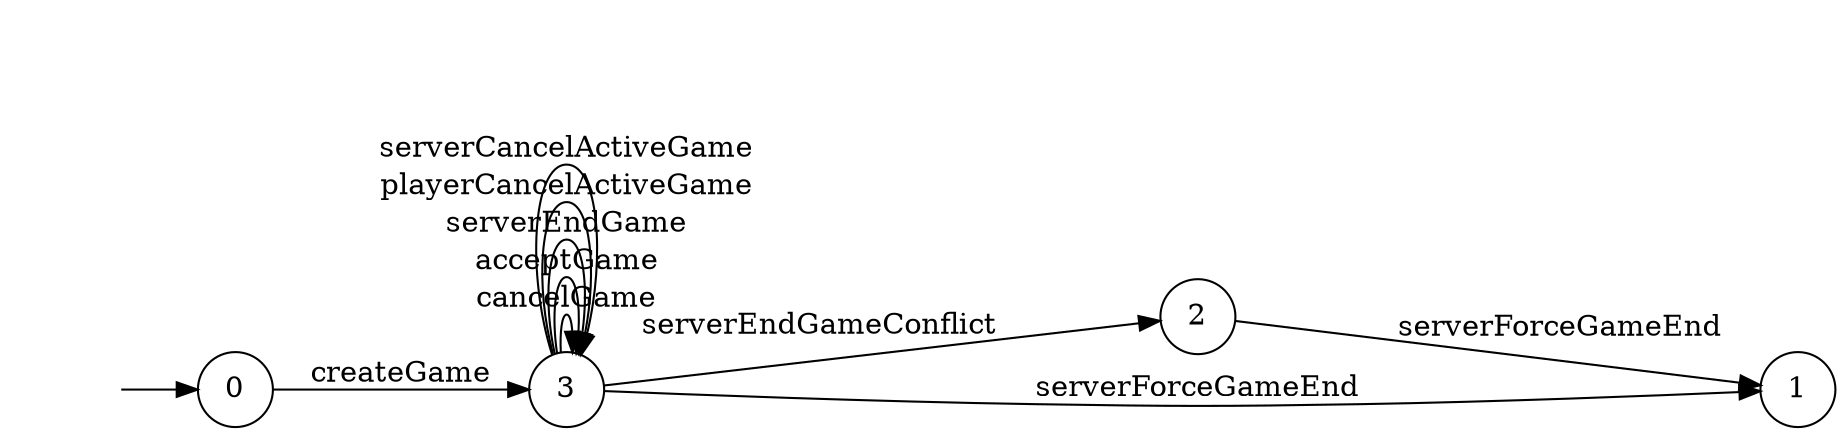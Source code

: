 digraph "./InvConPlus/Dapp-Automata-data/result//gamechannel-fix/0xC95D227a1CF92b6FD156265AA8A3cA7c7DE0F28e/GameChannel/FSM-2" {
	graph [rankdir=LR]
	"" [label="" shape=plaintext]
	2 [label=2 shape=circle]
	0 [label=0 shape=circle]
	3 [label=3 shape=circle]
	1 [label=1 shape=circle]
	"" -> 0 [label=""]
	0 -> 3 [label=createGame]
	3 -> 3 [label=cancelGame]
	3 -> 3 [label=acceptGame]
	3 -> 3 [label=serverEndGame]
	3 -> 3 [label=playerCancelActiveGame]
	3 -> 3 [label=serverCancelActiveGame]
	3 -> 1 [label=serverForceGameEnd]
	3 -> 2 [label=serverEndGameConflict]
	2 -> 1 [label=serverForceGameEnd]
}
